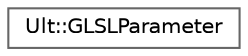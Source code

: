 digraph "Graphical Class Hierarchy"
{
 // LATEX_PDF_SIZE
  bgcolor="transparent";
  edge [fontname=Helvetica,fontsize=10,labelfontname=Helvetica,labelfontsize=10];
  node [fontname=Helvetica,fontsize=10,shape=box,height=0.2,width=0.4];
  rankdir="LR";
  Node0 [id="Node000000",label="Ult::GLSLParameter",height=0.2,width=0.4,color="grey40", fillcolor="white", style="filled",URL="$struct_ult_1_1_g_l_s_l_parameter.html",tooltip=" "];
}
